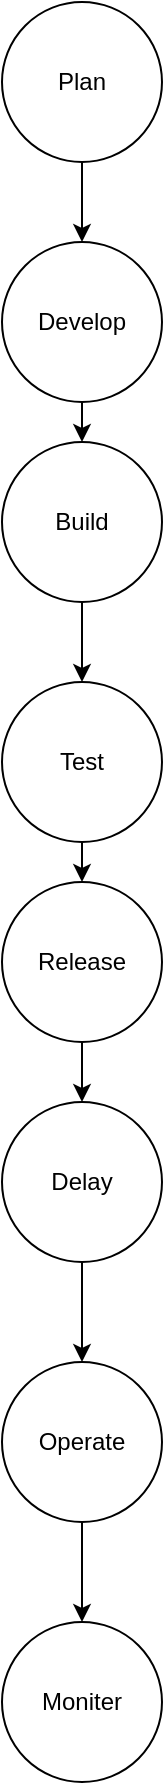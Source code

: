 <mxfile version="28.2.5">
  <diagram name="Page-1" id="E0GRGEoo9N0V_-WGA1Tq">
    <mxGraphModel dx="872" dy="511" grid="1" gridSize="10" guides="1" tooltips="1" connect="1" arrows="1" fold="1" page="1" pageScale="1" pageWidth="827" pageHeight="1169" math="0" shadow="0">
      <root>
        <mxCell id="0" />
        <mxCell id="1" parent="0" />
        <mxCell id="TMZ_WXgjhC2eWZ-Hsbn--9" style="edgeStyle=orthogonalEdgeStyle;rounded=0;orthogonalLoop=1;jettySize=auto;html=1;exitX=0.5;exitY=1;exitDx=0;exitDy=0;entryX=0.5;entryY=0;entryDx=0;entryDy=0;" edge="1" parent="1" source="TMZ_WXgjhC2eWZ-Hsbn--1" target="TMZ_WXgjhC2eWZ-Hsbn--6">
          <mxGeometry relative="1" as="geometry" />
        </mxCell>
        <mxCell id="TMZ_WXgjhC2eWZ-Hsbn--1" value="Build" style="ellipse;whiteSpace=wrap;html=1;aspect=fixed;" vertex="1" parent="1">
          <mxGeometry x="360" y="230" width="80" height="80" as="geometry" />
        </mxCell>
        <mxCell id="TMZ_WXgjhC2eWZ-Hsbn--7" style="edgeStyle=orthogonalEdgeStyle;rounded=0;orthogonalLoop=1;jettySize=auto;html=1;exitX=0.5;exitY=1;exitDx=0;exitDy=0;" edge="1" parent="1" source="TMZ_WXgjhC2eWZ-Hsbn--2" target="TMZ_WXgjhC2eWZ-Hsbn--4">
          <mxGeometry relative="1" as="geometry" />
        </mxCell>
        <mxCell id="TMZ_WXgjhC2eWZ-Hsbn--2" value="Plan" style="ellipse;whiteSpace=wrap;html=1;aspect=fixed;" vertex="1" parent="1">
          <mxGeometry x="360" y="10" width="80" height="80" as="geometry" />
        </mxCell>
        <mxCell id="TMZ_WXgjhC2eWZ-Hsbn--14" style="edgeStyle=orthogonalEdgeStyle;rounded=0;orthogonalLoop=1;jettySize=auto;html=1;exitX=0.5;exitY=1;exitDx=0;exitDy=0;entryX=0.5;entryY=0;entryDx=0;entryDy=0;" edge="1" parent="1" source="TMZ_WXgjhC2eWZ-Hsbn--3" target="TMZ_WXgjhC2eWZ-Hsbn--12">
          <mxGeometry relative="1" as="geometry" />
        </mxCell>
        <mxCell id="TMZ_WXgjhC2eWZ-Hsbn--3" value="Delay" style="ellipse;whiteSpace=wrap;html=1;aspect=fixed;" vertex="1" parent="1">
          <mxGeometry x="360" y="560" width="80" height="80" as="geometry" />
        </mxCell>
        <mxCell id="TMZ_WXgjhC2eWZ-Hsbn--8" style="edgeStyle=orthogonalEdgeStyle;rounded=0;orthogonalLoop=1;jettySize=auto;html=1;exitX=0.5;exitY=1;exitDx=0;exitDy=0;entryX=0.5;entryY=0;entryDx=0;entryDy=0;" edge="1" parent="1" source="TMZ_WXgjhC2eWZ-Hsbn--4" target="TMZ_WXgjhC2eWZ-Hsbn--1">
          <mxGeometry relative="1" as="geometry" />
        </mxCell>
        <mxCell id="TMZ_WXgjhC2eWZ-Hsbn--4" value="Develop" style="ellipse;whiteSpace=wrap;html=1;aspect=fixed;" vertex="1" parent="1">
          <mxGeometry x="360" y="130" width="80" height="80" as="geometry" />
        </mxCell>
        <mxCell id="TMZ_WXgjhC2eWZ-Hsbn--11" style="edgeStyle=orthogonalEdgeStyle;rounded=0;orthogonalLoop=1;jettySize=auto;html=1;exitX=0.5;exitY=1;exitDx=0;exitDy=0;entryX=0.5;entryY=0;entryDx=0;entryDy=0;" edge="1" parent="1" source="TMZ_WXgjhC2eWZ-Hsbn--5" target="TMZ_WXgjhC2eWZ-Hsbn--3">
          <mxGeometry relative="1" as="geometry" />
        </mxCell>
        <mxCell id="TMZ_WXgjhC2eWZ-Hsbn--5" value="Release" style="ellipse;whiteSpace=wrap;html=1;aspect=fixed;" vertex="1" parent="1">
          <mxGeometry x="360" y="450" width="80" height="80" as="geometry" />
        </mxCell>
        <mxCell id="TMZ_WXgjhC2eWZ-Hsbn--10" style="edgeStyle=orthogonalEdgeStyle;rounded=0;orthogonalLoop=1;jettySize=auto;html=1;exitX=0.5;exitY=1;exitDx=0;exitDy=0;entryX=0.5;entryY=0;entryDx=0;entryDy=0;" edge="1" parent="1" source="TMZ_WXgjhC2eWZ-Hsbn--6" target="TMZ_WXgjhC2eWZ-Hsbn--5">
          <mxGeometry relative="1" as="geometry" />
        </mxCell>
        <mxCell id="TMZ_WXgjhC2eWZ-Hsbn--6" value="Test" style="ellipse;whiteSpace=wrap;html=1;aspect=fixed;" vertex="1" parent="1">
          <mxGeometry x="360" y="350" width="80" height="80" as="geometry" />
        </mxCell>
        <mxCell id="TMZ_WXgjhC2eWZ-Hsbn--15" style="edgeStyle=orthogonalEdgeStyle;rounded=0;orthogonalLoop=1;jettySize=auto;html=1;exitX=0.5;exitY=1;exitDx=0;exitDy=0;entryX=0.5;entryY=0;entryDx=0;entryDy=0;" edge="1" parent="1" source="TMZ_WXgjhC2eWZ-Hsbn--12" target="TMZ_WXgjhC2eWZ-Hsbn--13">
          <mxGeometry relative="1" as="geometry" />
        </mxCell>
        <mxCell id="TMZ_WXgjhC2eWZ-Hsbn--12" value="Operate" style="ellipse;whiteSpace=wrap;html=1;aspect=fixed;" vertex="1" parent="1">
          <mxGeometry x="360" y="690" width="80" height="80" as="geometry" />
        </mxCell>
        <mxCell id="TMZ_WXgjhC2eWZ-Hsbn--13" value="Moniter" style="ellipse;whiteSpace=wrap;html=1;aspect=fixed;" vertex="1" parent="1">
          <mxGeometry x="360" y="820" width="80" height="80" as="geometry" />
        </mxCell>
      </root>
    </mxGraphModel>
  </diagram>
</mxfile>
